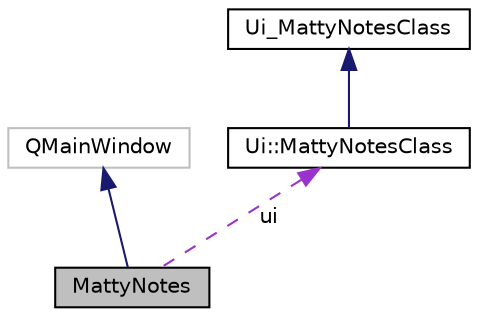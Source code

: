 digraph "MattyNotes"
{
  edge [fontname="Helvetica",fontsize="10",labelfontname="Helvetica",labelfontsize="10"];
  node [fontname="Helvetica",fontsize="10",shape=record];
  Node2 [label="MattyNotes",height=0.2,width=0.4,color="black", fillcolor="grey75", style="filled", fontcolor="black"];
  Node3 -> Node2 [dir="back",color="midnightblue",fontsize="10",style="solid",fontname="Helvetica"];
  Node3 [label="QMainWindow",height=0.2,width=0.4,color="grey75", fillcolor="white", style="filled"];
  Node4 -> Node2 [dir="back",color="darkorchid3",fontsize="10",style="dashed",label=" ui" ,fontname="Helvetica"];
  Node4 [label="Ui::MattyNotesClass",height=0.2,width=0.4,color="black", fillcolor="white", style="filled",URL="$classUi_1_1MattyNotesClass.html"];
  Node5 -> Node4 [dir="back",color="midnightblue",fontsize="10",style="solid",fontname="Helvetica"];
  Node5 [label="Ui_MattyNotesClass",height=0.2,width=0.4,color="black", fillcolor="white", style="filled",URL="$classUi__MattyNotesClass.html"];
}
